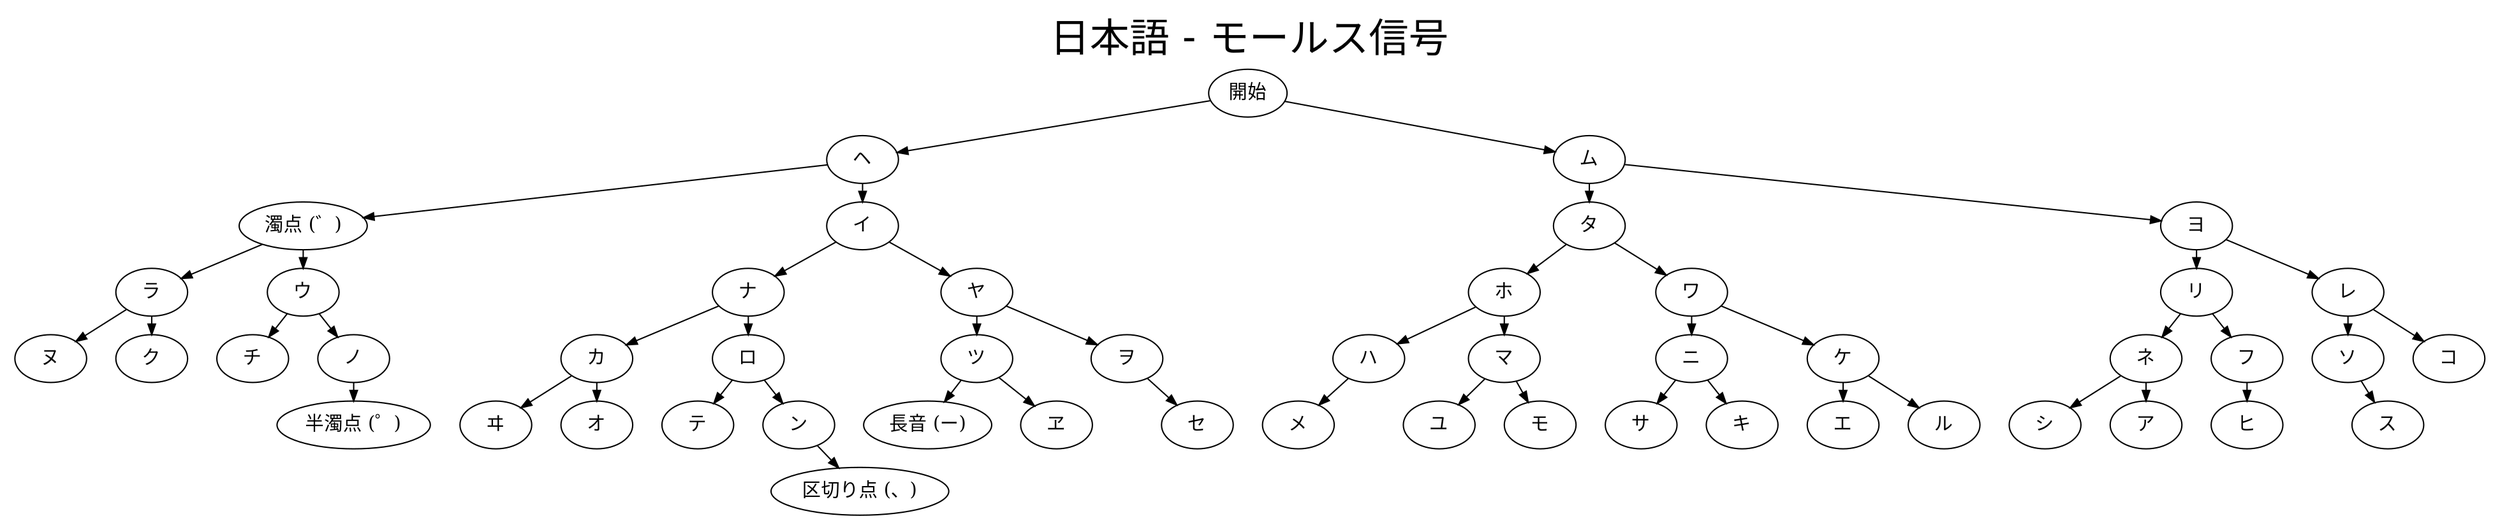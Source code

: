 digraph G {
    nodesep=0.3;
    ranksep=0.2;
    margin=0.1;
#    node [shape=circle];
    edge [arrowsize=0.8];
    
    graph [label="日本語 - モールス信号", labelloc=top, fontsize=30];


#    U -> "..--";
#    empty1 [label="",width=.1,style=invis]
#    U -> empty1 [style=invis];




####left

#.
        "開始" -> "ヘ"
#..
        "ヘ" -> "濁点 (゛)"
#.-
	"ヘ" -> "イ"
#...
	"濁点 (゛)"  -> "ラ"
#..-
	"濁点 (゛)"  -> "ウ"
#.-.
	"イ" -> "ナ"
#.--
	"イ" -> "ヤ"
#....
	"ラ" -> "ヌ"
#...-
	"ラ" -> "ク"
#..-.
	"ウ" -> "チ"
#..--
	"ウ" -> "ノ"
#.-..
	"ナ" -> "カ"
#.-.-
	"ナ" -> "ロ"
#.--.
	"ヤ" -> "ツ"
#.---
	"ヤ" -> "ヲ"

#.....
#	"ヌ" -> ""
#....-
#	"ヌ" -> ""

#...-.
#	"ク" -> ""
#...--
#	"ク" -> ""

#..-..
#	"チ" -> "ト"
#..-.-
#	"チ" -> "ミ"

#..--.
	"ノ" -> "半濁点 (゜)"
#..---
#	"ノ" -> "..---"
	empty1 [label="",width=.1,style=invis]
	"ノ"  -> empty1 [style=invis];

#.-...
	"カ" -> "オ"
#.-..-
	"カ" -> "ヰ"

#.-.-.
	"ロ" -> "ン"
#.-.--
	"ロ" -> "テ"

#.--..
	"ツ" -> "ヱ"
#.--.-
	"ツ" -> "長音 (ー)"

#.---.
	"ヲ" -> "セ"
#.----
#	"ヲ" -> ".----"
	empty2 [label="",width=.1,style=invis]
	"ヲ"  -> empty2 [style=invis];

#.-.-..
#	"ン" -> ".-.-.."
	empty3 [label="",width=.1,style=invis]
	"ン"  -> empty3 [style=invis];
#.-.-.-
	"ン" -> "区切り点 (、)"





####right


#-
        "開始" -> "ム"
#-.
        "ム" -> "タ"
#--
        "ム" -> "ヨ"
#-..
        "タ" -> "ホ"
#-.-
        "タ" -> "ワ"
#--.
        "ヨ" -> "リ"
#---
        "ヨ" -> "レ"
#-...
	"ホ" -> "ハ"
#-..-
	"ホ" -> "マ"
#-.-.
	"ワ" -> "ニ"
#-.--
	"ワ" -> "ケ"
#--..
	"リ" -> "フ"
#--.-
	"リ" -> "ネ"
#---.
	"レ" -> "ソ"
#----
	"レ" -> "コ"

#-....
#	"ハ" -> "-...."
	empty4 [label="",width=.1,style=invis]
	"ハ"  -> empty4 [style=invis];
#-...-
	"ハ" -> "メ"

#-..-.
	"マ" -> "モ"
#-..--
	"マ" -> "ユ"

#-.-..
	"ニ" -> "キ"
#-.-.-
	"ニ" -> "サ"

#-.--.
	"ケ" -> "ル"
#-.---
	"ケ" -> "エ"

#--...
#	"フ" -> "--..."
	empty5 [label="",width=.1,style=invis]
	"フ"  -> empty5 [style=invis];
#--..-
	"フ" -> "ヒ"

#--.-.
	"ネ" -> "シ"
#--.--
	"ネ" -> "ア"

#---..
#	"ソ" -> "---.."
	empty5 [label="",width=.1,style=invis]
	"ソ"  -> empty5 [style=invis];
#---.-
	"ソ" -> "ス"

#----.
#	"コ" -> ""
#-----
#	"コ" -> ""



}
